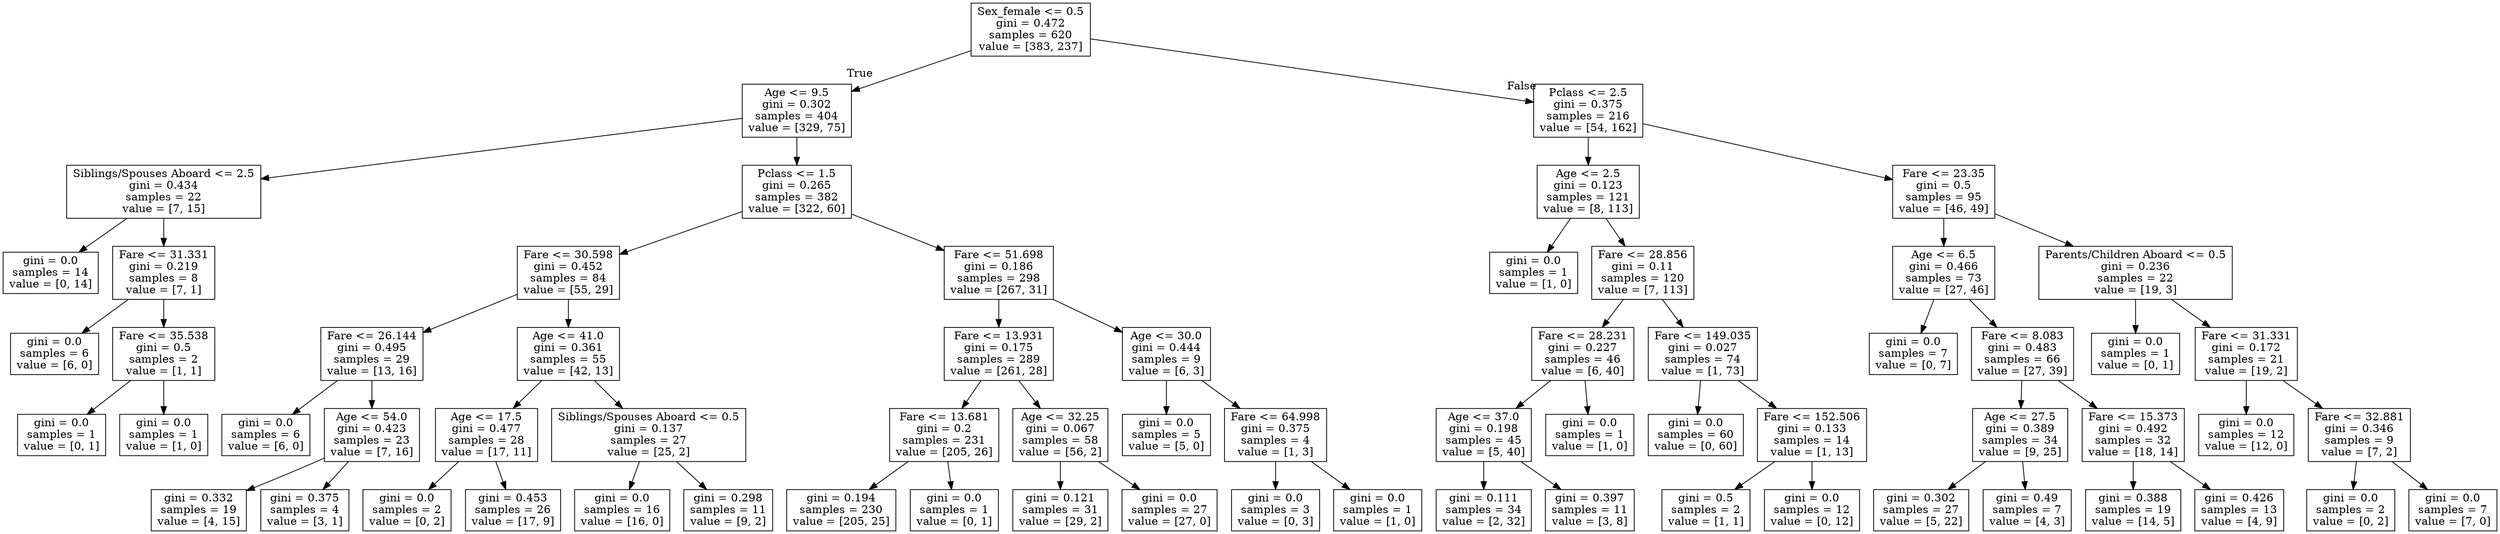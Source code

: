 digraph Tree {
node [shape=box] ;
0 [label="Sex_female <= 0.5\ngini = 0.472\nsamples = 620\nvalue = [383, 237]"] ;
1 [label="Age <= 9.5\ngini = 0.302\nsamples = 404\nvalue = [329, 75]"] ;
0 -> 1 [labeldistance=2.5, labelangle=45, headlabel="True"] ;
2 [label="Siblings/Spouses Aboard <= 2.5\ngini = 0.434\nsamples = 22\nvalue = [7, 15]"] ;
1 -> 2 ;
3 [label="gini = 0.0\nsamples = 14\nvalue = [0, 14]"] ;
2 -> 3 ;
4 [label="Fare <= 31.331\ngini = 0.219\nsamples = 8\nvalue = [7, 1]"] ;
2 -> 4 ;
5 [label="gini = 0.0\nsamples = 6\nvalue = [6, 0]"] ;
4 -> 5 ;
6 [label="Fare <= 35.538\ngini = 0.5\nsamples = 2\nvalue = [1, 1]"] ;
4 -> 6 ;
7 [label="gini = 0.0\nsamples = 1\nvalue = [0, 1]"] ;
6 -> 7 ;
8 [label="gini = 0.0\nsamples = 1\nvalue = [1, 0]"] ;
6 -> 8 ;
9 [label="Pclass <= 1.5\ngini = 0.265\nsamples = 382\nvalue = [322, 60]"] ;
1 -> 9 ;
10 [label="Fare <= 30.598\ngini = 0.452\nsamples = 84\nvalue = [55, 29]"] ;
9 -> 10 ;
11 [label="Fare <= 26.144\ngini = 0.495\nsamples = 29\nvalue = [13, 16]"] ;
10 -> 11 ;
12 [label="gini = 0.0\nsamples = 6\nvalue = [6, 0]"] ;
11 -> 12 ;
13 [label="Age <= 54.0\ngini = 0.423\nsamples = 23\nvalue = [7, 16]"] ;
11 -> 13 ;
14 [label="gini = 0.332\nsamples = 19\nvalue = [4, 15]"] ;
13 -> 14 ;
15 [label="gini = 0.375\nsamples = 4\nvalue = [3, 1]"] ;
13 -> 15 ;
16 [label="Age <= 41.0\ngini = 0.361\nsamples = 55\nvalue = [42, 13]"] ;
10 -> 16 ;
17 [label="Age <= 17.5\ngini = 0.477\nsamples = 28\nvalue = [17, 11]"] ;
16 -> 17 ;
18 [label="gini = 0.0\nsamples = 2\nvalue = [0, 2]"] ;
17 -> 18 ;
19 [label="gini = 0.453\nsamples = 26\nvalue = [17, 9]"] ;
17 -> 19 ;
20 [label="Siblings/Spouses Aboard <= 0.5\ngini = 0.137\nsamples = 27\nvalue = [25, 2]"] ;
16 -> 20 ;
21 [label="gini = 0.0\nsamples = 16\nvalue = [16, 0]"] ;
20 -> 21 ;
22 [label="gini = 0.298\nsamples = 11\nvalue = [9, 2]"] ;
20 -> 22 ;
23 [label="Fare <= 51.698\ngini = 0.186\nsamples = 298\nvalue = [267, 31]"] ;
9 -> 23 ;
24 [label="Fare <= 13.931\ngini = 0.175\nsamples = 289\nvalue = [261, 28]"] ;
23 -> 24 ;
25 [label="Fare <= 13.681\ngini = 0.2\nsamples = 231\nvalue = [205, 26]"] ;
24 -> 25 ;
26 [label="gini = 0.194\nsamples = 230\nvalue = [205, 25]"] ;
25 -> 26 ;
27 [label="gini = 0.0\nsamples = 1\nvalue = [0, 1]"] ;
25 -> 27 ;
28 [label="Age <= 32.25\ngini = 0.067\nsamples = 58\nvalue = [56, 2]"] ;
24 -> 28 ;
29 [label="gini = 0.121\nsamples = 31\nvalue = [29, 2]"] ;
28 -> 29 ;
30 [label="gini = 0.0\nsamples = 27\nvalue = [27, 0]"] ;
28 -> 30 ;
31 [label="Age <= 30.0\ngini = 0.444\nsamples = 9\nvalue = [6, 3]"] ;
23 -> 31 ;
32 [label="gini = 0.0\nsamples = 5\nvalue = [5, 0]"] ;
31 -> 32 ;
33 [label="Fare <= 64.998\ngini = 0.375\nsamples = 4\nvalue = [1, 3]"] ;
31 -> 33 ;
34 [label="gini = 0.0\nsamples = 3\nvalue = [0, 3]"] ;
33 -> 34 ;
35 [label="gini = 0.0\nsamples = 1\nvalue = [1, 0]"] ;
33 -> 35 ;
36 [label="Pclass <= 2.5\ngini = 0.375\nsamples = 216\nvalue = [54, 162]"] ;
0 -> 36 [labeldistance=2.5, labelangle=-45, headlabel="False"] ;
37 [label="Age <= 2.5\ngini = 0.123\nsamples = 121\nvalue = [8, 113]"] ;
36 -> 37 ;
38 [label="gini = 0.0\nsamples = 1\nvalue = [1, 0]"] ;
37 -> 38 ;
39 [label="Fare <= 28.856\ngini = 0.11\nsamples = 120\nvalue = [7, 113]"] ;
37 -> 39 ;
40 [label="Fare <= 28.231\ngini = 0.227\nsamples = 46\nvalue = [6, 40]"] ;
39 -> 40 ;
41 [label="Age <= 37.0\ngini = 0.198\nsamples = 45\nvalue = [5, 40]"] ;
40 -> 41 ;
42 [label="gini = 0.111\nsamples = 34\nvalue = [2, 32]"] ;
41 -> 42 ;
43 [label="gini = 0.397\nsamples = 11\nvalue = [3, 8]"] ;
41 -> 43 ;
44 [label="gini = 0.0\nsamples = 1\nvalue = [1, 0]"] ;
40 -> 44 ;
45 [label="Fare <= 149.035\ngini = 0.027\nsamples = 74\nvalue = [1, 73]"] ;
39 -> 45 ;
46 [label="gini = 0.0\nsamples = 60\nvalue = [0, 60]"] ;
45 -> 46 ;
47 [label="Fare <= 152.506\ngini = 0.133\nsamples = 14\nvalue = [1, 13]"] ;
45 -> 47 ;
48 [label="gini = 0.5\nsamples = 2\nvalue = [1, 1]"] ;
47 -> 48 ;
49 [label="gini = 0.0\nsamples = 12\nvalue = [0, 12]"] ;
47 -> 49 ;
50 [label="Fare <= 23.35\ngini = 0.5\nsamples = 95\nvalue = [46, 49]"] ;
36 -> 50 ;
51 [label="Age <= 6.5\ngini = 0.466\nsamples = 73\nvalue = [27, 46]"] ;
50 -> 51 ;
52 [label="gini = 0.0\nsamples = 7\nvalue = [0, 7]"] ;
51 -> 52 ;
53 [label="Fare <= 8.083\ngini = 0.483\nsamples = 66\nvalue = [27, 39]"] ;
51 -> 53 ;
54 [label="Age <= 27.5\ngini = 0.389\nsamples = 34\nvalue = [9, 25]"] ;
53 -> 54 ;
55 [label="gini = 0.302\nsamples = 27\nvalue = [5, 22]"] ;
54 -> 55 ;
56 [label="gini = 0.49\nsamples = 7\nvalue = [4, 3]"] ;
54 -> 56 ;
57 [label="Fare <= 15.373\ngini = 0.492\nsamples = 32\nvalue = [18, 14]"] ;
53 -> 57 ;
58 [label="gini = 0.388\nsamples = 19\nvalue = [14, 5]"] ;
57 -> 58 ;
59 [label="gini = 0.426\nsamples = 13\nvalue = [4, 9]"] ;
57 -> 59 ;
60 [label="Parents/Children Aboard <= 0.5\ngini = 0.236\nsamples = 22\nvalue = [19, 3]"] ;
50 -> 60 ;
61 [label="gini = 0.0\nsamples = 1\nvalue = [0, 1]"] ;
60 -> 61 ;
62 [label="Fare <= 31.331\ngini = 0.172\nsamples = 21\nvalue = [19, 2]"] ;
60 -> 62 ;
63 [label="gini = 0.0\nsamples = 12\nvalue = [12, 0]"] ;
62 -> 63 ;
64 [label="Fare <= 32.881\ngini = 0.346\nsamples = 9\nvalue = [7, 2]"] ;
62 -> 64 ;
65 [label="gini = 0.0\nsamples = 2\nvalue = [0, 2]"] ;
64 -> 65 ;
66 [label="gini = 0.0\nsamples = 7\nvalue = [7, 0]"] ;
64 -> 66 ;
}
